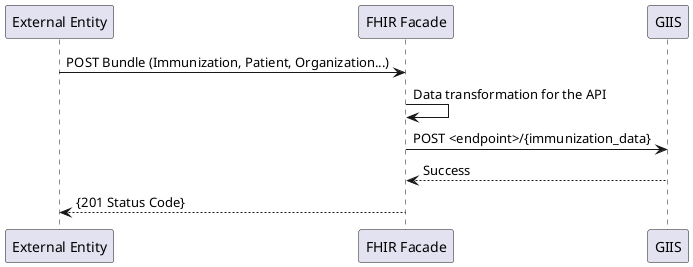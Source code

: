 @startuml register-vaccination

Participant "External Entity"  as ExternalEntity
Participant "FHIR Facade"  as FHIRFacade
Participant "GIIS"  as GIIS

ExternalEntity -> FHIRFacade: POST Bundle (Immunization, Patient, Organization...) 
FHIRFacade -> FHIRFacade: Data transformation for the API 
FHIRFacade -> GIIS: POST <endpoint>/{immunization_data}
GIIS --> FHIRFacade: Success
FHIRFacade --> ExternalEntity: {201 Status Code}

@enduml
